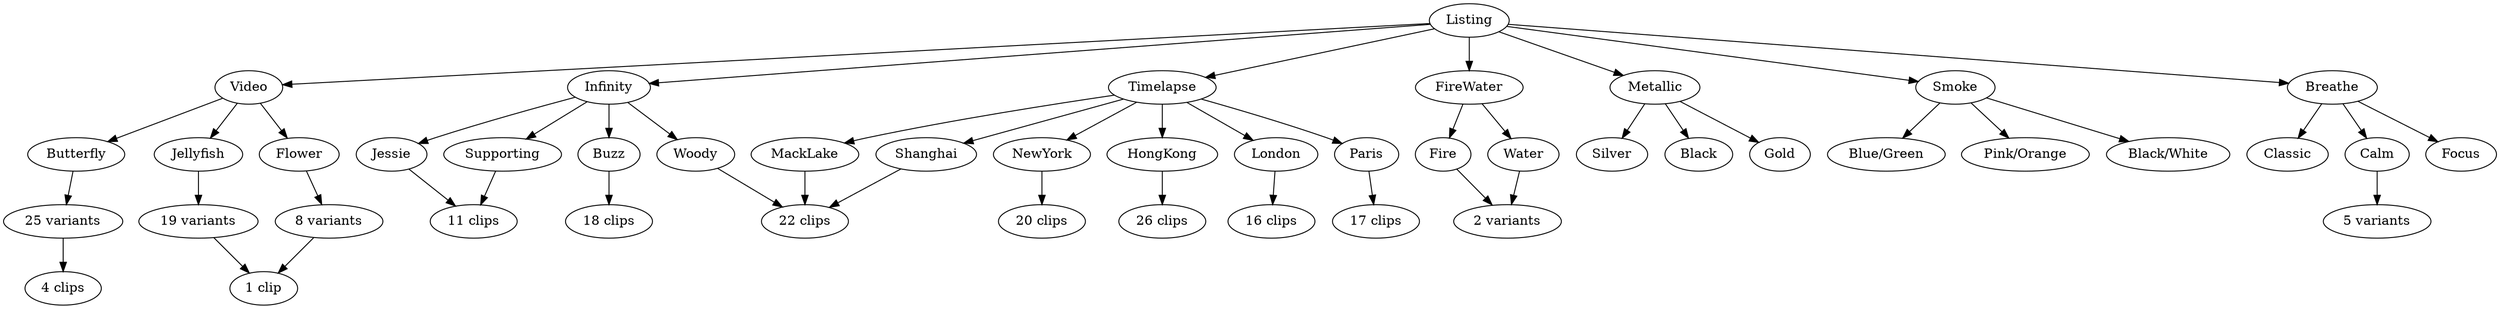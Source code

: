digraph Motion {
    Listing -> {Video, Timelapse, Infinity, FireWater, Metallic, Smoke, Breathe}
        Video -> {Butterfly, Jellyfish, Flower}
            Butterfly -> "25 variants" -> "4 clips"
            Jellyfish -> "19 variants" -> "1 clip"
            Flower -> "8 variants" -> "1 clip"
        Timelapse -> {MackLake, NewYork, HongKong, London, Paris, Shanghai}
            MackLake -> "22 clips"
            NewYork -> "20 clips"
            HongKong -> "26 clips"
            London -> "16 clips"
            Paris -> "17 clips"
            Shanghai -> "22 clips"
        Infinity -> {Buzz, Woody, Jessie, Supporting}
            Buzz -> "18 clips"
            Woody -> "22 clips"
            Jessie -> "11 clips"
            Supporting -> "11 clips"
        FireWater -> {Fire, Water}
            Fire -> "2 variants"
            Water -> "2 variants"
        Metallic -> {Silver, Black, Gold}
        Smoke -> {"Blue/Green", "Pink/Orange", "Black/White"}
        Breathe -> {Classic, Calm, Focus}
            Calm -> "5 variants"
}
